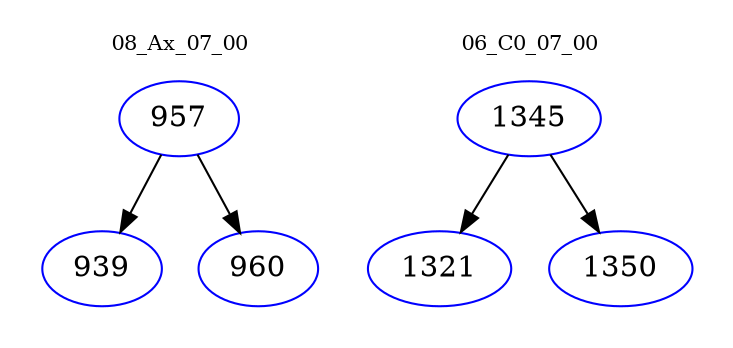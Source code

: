 digraph{
subgraph cluster_0 {
color = white
label = "08_Ax_07_00";
fontsize=10;
T0_957 [label="957", color="blue"]
T0_957 -> T0_939 [color="black"]
T0_939 [label="939", color="blue"]
T0_957 -> T0_960 [color="black"]
T0_960 [label="960", color="blue"]
}
subgraph cluster_1 {
color = white
label = "06_C0_07_00";
fontsize=10;
T1_1345 [label="1345", color="blue"]
T1_1345 -> T1_1321 [color="black"]
T1_1321 [label="1321", color="blue"]
T1_1345 -> T1_1350 [color="black"]
T1_1350 [label="1350", color="blue"]
}
}
